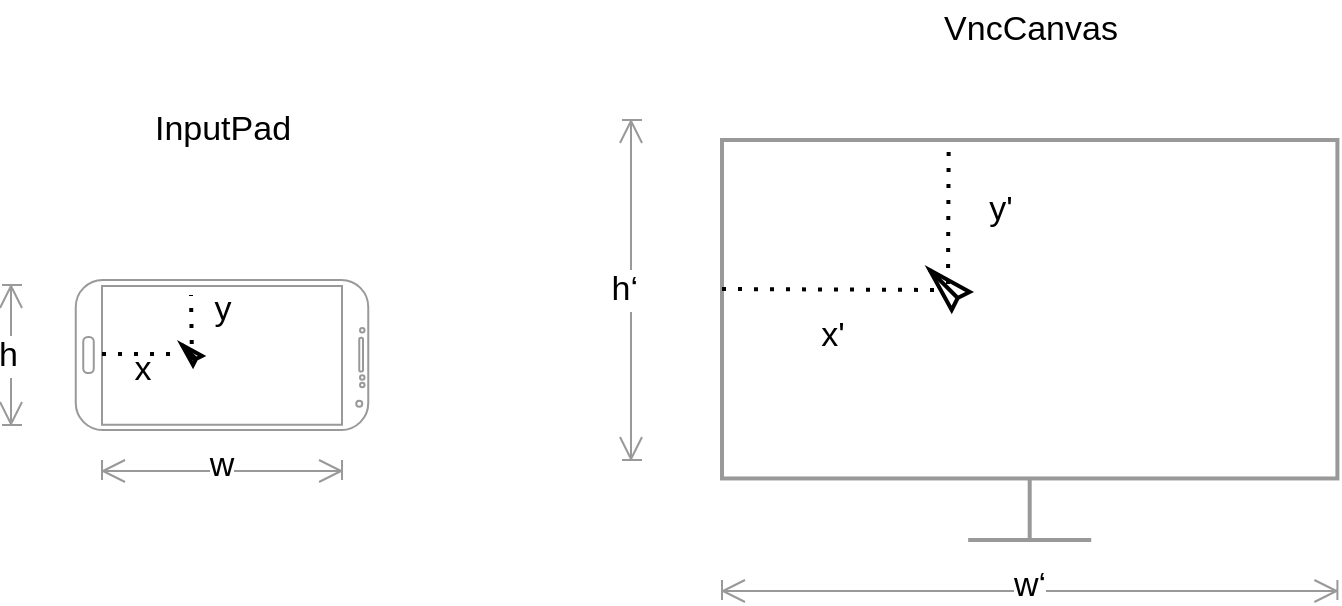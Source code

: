 <mxfile version="14.5.1" type="device"><diagram id="sAcyvt3phW_-HwhW_ym7" name="第 1 页"><mxGraphModel dx="1301" dy="935" grid="1" gridSize="10" guides="1" tooltips="1" connect="1" arrows="1" fold="1" page="1" pageScale="1" pageWidth="2336" pageHeight="1654" math="0" shadow="0"><root><mxCell id="0"/><mxCell id="1" parent="0"/><mxCell id="cPl2JMavPV5ShAlrbg-w-3" value="" style="verticalLabelPosition=bottom;verticalAlign=top;html=1;shadow=0;dashed=0;strokeWidth=1;shape=mxgraph.android.phone2;direction=south;strokeColor=#999999;" vertex="1" parent="1"><mxGeometry x="246.88" y="570" width="146.25" height="75" as="geometry"/></mxCell><mxCell id="cPl2JMavPV5ShAlrbg-w-4" value="InputPad" style="text;html=1;align=center;verticalAlign=middle;resizable=0;points=[];autosize=1;fontSize=17;" vertex="1" parent="1"><mxGeometry x="280.01" y="480" width="80" height="30" as="geometry"/></mxCell><mxCell id="cPl2JMavPV5ShAlrbg-w-5" value="" style="html=1;verticalLabelPosition=bottom;align=center;labelBackgroundColor=#ffffff;verticalAlign=top;strokeWidth=2;shadow=0;dashed=0;shape=mxgraph.ios7.icons.monitor;fontSize=17;strokeColor=#999999;" vertex="1" parent="1"><mxGeometry x="570" y="500" width="307.7" height="200" as="geometry"/></mxCell><mxCell id="cPl2JMavPV5ShAlrbg-w-6" value="VncCanvas" style="text;html=1;align=center;verticalAlign=middle;resizable=0;points=[];autosize=1;fontSize=17;" vertex="1" parent="1"><mxGeometry x="673.85" y="430" width="100" height="30" as="geometry"/></mxCell><mxCell id="cPl2JMavPV5ShAlrbg-w-8" value="w" style="shape=dimension;whiteSpace=wrap;html=1;align=center;points=[];verticalAlign=bottom;spacingBottom=-5;labelBackgroundColor=#ffffff;strokeColor=#999999;fontSize=17;flipV=1;" vertex="1" parent="1"><mxGeometry x="260.01" y="660" width="120" height="10" as="geometry"/></mxCell><mxCell id="cPl2JMavPV5ShAlrbg-w-9" value="h" style="shape=dimension;direction=north;whiteSpace=wrap;html=1;align=right;points=[];verticalAlign=middle;labelBackgroundColor=#ffffff;strokeColor=#999999;fontSize=17;" vertex="1" parent="1"><mxGeometry x="210" y="572.5" width="10" height="70" as="geometry"/></mxCell><mxCell id="cPl2JMavPV5ShAlrbg-w-10" value="w‘" style="shape=dimension;whiteSpace=wrap;html=1;align=center;points=[];verticalAlign=bottom;spacingBottom=-5;labelBackgroundColor=#ffffff;strokeColor=#999999;fontSize=17;flipV=1;" vertex="1" parent="1"><mxGeometry x="570" y="720" width="307.7" height="10" as="geometry"/></mxCell><mxCell id="cPl2JMavPV5ShAlrbg-w-12" value="h‘" style="shape=dimension;direction=north;whiteSpace=wrap;html=1;align=right;points=[];verticalAlign=middle;labelBackgroundColor=#ffffff;strokeColor=#999999;fontSize=17;" vertex="1" parent="1"><mxGeometry x="520" y="490" width="10" height="170" as="geometry"/></mxCell><mxCell id="cPl2JMavPV5ShAlrbg-w-15" value="" style="html=1;verticalLabelPosition=bottom;align=center;labelBackgroundColor=#ffffff;verticalAlign=top;strokeWidth=2;shadow=0;dashed=0;shape=mxgraph.ios7.icons.pointer;fontSize=17;flipV=0;flipH=1;fillColor=#FFFFFF;" vertex="1" parent="1"><mxGeometry x="300" y="602.5" width="10" height="10" as="geometry"/></mxCell><mxCell id="cPl2JMavPV5ShAlrbg-w-17" value="" style="html=1;verticalLabelPosition=bottom;align=center;labelBackgroundColor=#ffffff;verticalAlign=top;strokeWidth=2;shadow=0;dashed=0;shape=mxgraph.ios7.icons.pointer;fontSize=17;flipV=0;flipH=1;fillColor=#FFFFFF;" vertex="1" parent="1"><mxGeometry x="673.85" y="565" width="20" height="20" as="geometry"/></mxCell><mxCell id="cPl2JMavPV5ShAlrbg-w-18" value="" style="endArrow=none;dashed=1;html=1;dashPattern=1 3;strokeWidth=2;fontSize=17;" edge="1" parent="1"><mxGeometry width="50" height="50" relative="1" as="geometry"><mxPoint x="260.01" y="607" as="sourcePoint"/><mxPoint x="300" y="607" as="targetPoint"/></mxGeometry></mxCell><mxCell id="cPl2JMavPV5ShAlrbg-w-19" value="" style="endArrow=none;dashed=1;html=1;dashPattern=1 3;strokeWidth=2;fontSize=17;" edge="1" parent="1"><mxGeometry width="50" height="50" relative="1" as="geometry"><mxPoint x="305" y="610" as="sourcePoint"/><mxPoint x="304.5" y="577.5" as="targetPoint"/></mxGeometry></mxCell><mxCell id="cPl2JMavPV5ShAlrbg-w-20" value="" style="endArrow=none;dashed=1;html=1;dashPattern=1 3;strokeWidth=2;fontSize=17;entryX=0.642;entryY=0.5;entryDx=0;entryDy=0;entryPerimeter=0;" edge="1" parent="1" target="cPl2JMavPV5ShAlrbg-w-17"><mxGeometry width="50" height="50" relative="1" as="geometry"><mxPoint x="570" y="574.5" as="sourcePoint"/><mxPoint x="609.99" y="574.5" as="targetPoint"/></mxGeometry></mxCell><mxCell id="cPl2JMavPV5ShAlrbg-w-23" value="" style="endArrow=none;dashed=1;html=1;dashPattern=1 3;strokeWidth=2;fontSize=17;" edge="1" parent="1"><mxGeometry width="50" height="50" relative="1" as="geometry"><mxPoint x="683" y="572" as="sourcePoint"/><mxPoint x="683.35" y="500" as="targetPoint"/></mxGeometry></mxCell><mxCell id="cPl2JMavPV5ShAlrbg-w-24" value="x" style="text;html=1;align=center;verticalAlign=middle;resizable=0;points=[];autosize=1;fontSize=17;" vertex="1" parent="1"><mxGeometry x="270" y="600" width="20" height="30" as="geometry"/></mxCell><mxCell id="cPl2JMavPV5ShAlrbg-w-25" value="y" style="text;html=1;align=center;verticalAlign=middle;resizable=0;points=[];autosize=1;fontSize=17;" vertex="1" parent="1"><mxGeometry x="310" y="570" width="20" height="30" as="geometry"/></mxCell><mxCell id="cPl2JMavPV5ShAlrbg-w-26" value="x'" style="text;html=1;align=center;verticalAlign=middle;resizable=0;points=[];autosize=1;fontSize=17;" vertex="1" parent="1"><mxGeometry x="610" y="582.5" width="30" height="30" as="geometry"/></mxCell><mxCell id="cPl2JMavPV5ShAlrbg-w-27" value="y'" style="text;html=1;align=center;verticalAlign=middle;resizable=0;points=[];autosize=1;fontSize=17;" vertex="1" parent="1"><mxGeometry x="693.85" y="520" width="30" height="30" as="geometry"/></mxCell></root></mxGraphModel></diagram></mxfile>